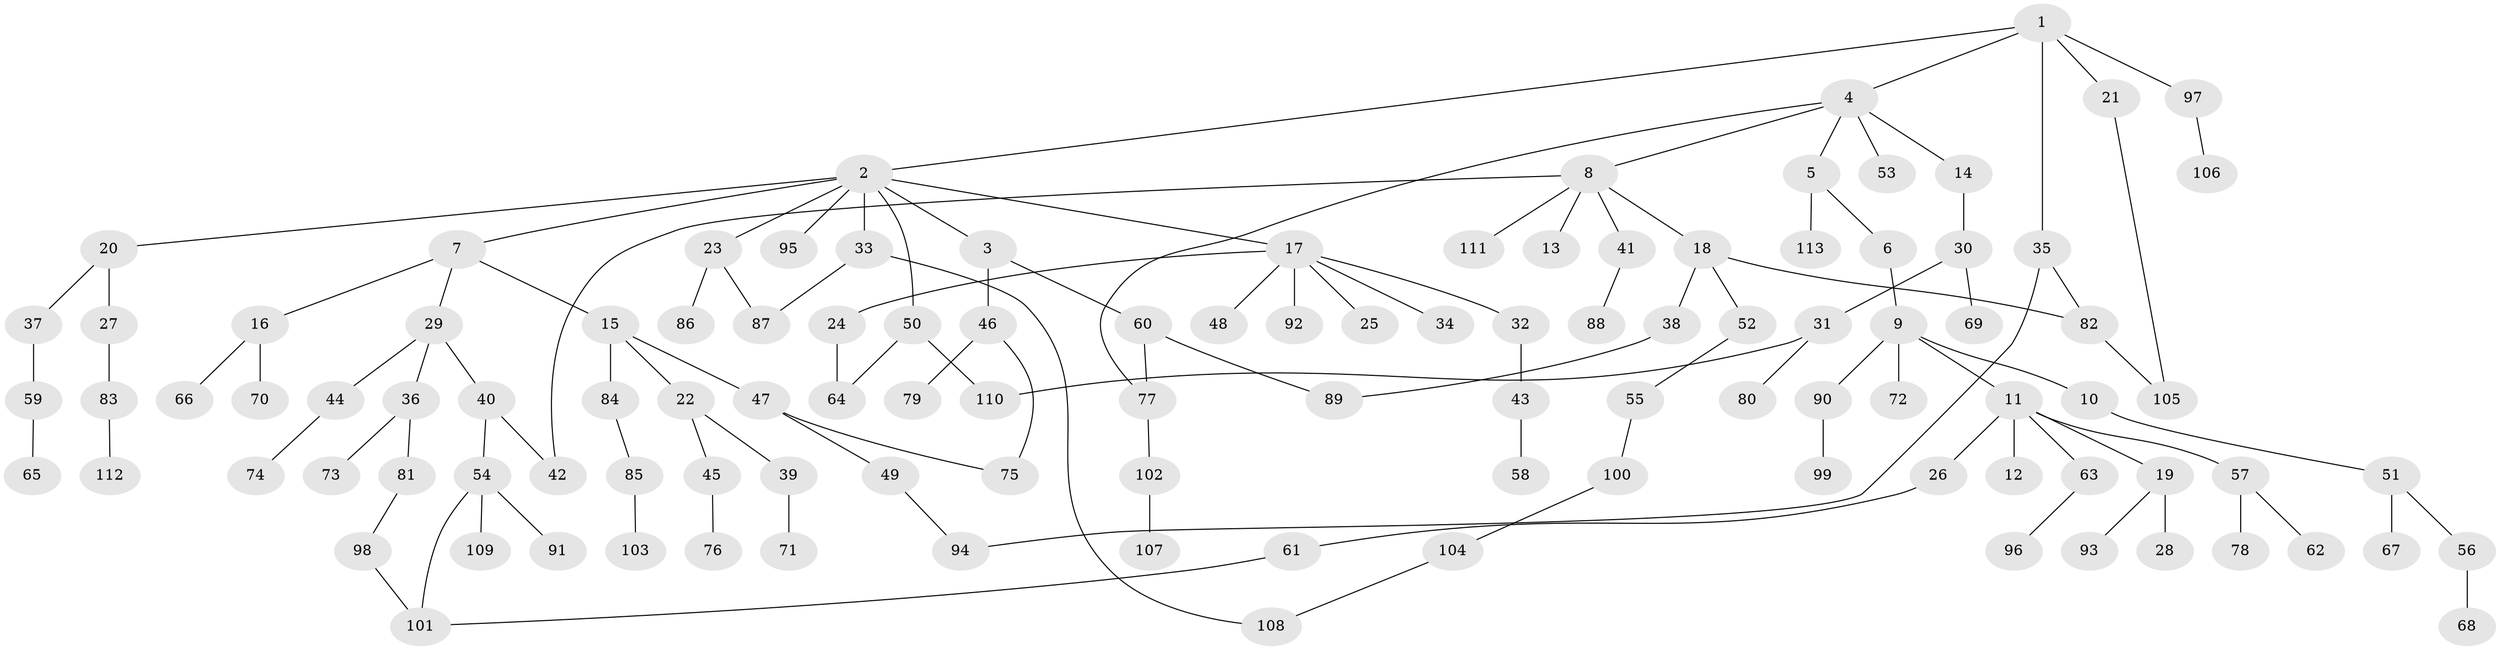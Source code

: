 // coarse degree distribution, {5: 0.06578947368421052, 8: 0.013157894736842105, 4: 0.05263157894736842, 3: 0.15789473684210525, 6: 0.039473684210526314, 1: 0.3815789473684211, 2: 0.2894736842105263}
// Generated by graph-tools (version 1.1) at 2025/41/03/06/25 10:41:25]
// undirected, 113 vertices, 125 edges
graph export_dot {
graph [start="1"]
  node [color=gray90,style=filled];
  1;
  2;
  3;
  4;
  5;
  6;
  7;
  8;
  9;
  10;
  11;
  12;
  13;
  14;
  15;
  16;
  17;
  18;
  19;
  20;
  21;
  22;
  23;
  24;
  25;
  26;
  27;
  28;
  29;
  30;
  31;
  32;
  33;
  34;
  35;
  36;
  37;
  38;
  39;
  40;
  41;
  42;
  43;
  44;
  45;
  46;
  47;
  48;
  49;
  50;
  51;
  52;
  53;
  54;
  55;
  56;
  57;
  58;
  59;
  60;
  61;
  62;
  63;
  64;
  65;
  66;
  67;
  68;
  69;
  70;
  71;
  72;
  73;
  74;
  75;
  76;
  77;
  78;
  79;
  80;
  81;
  82;
  83;
  84;
  85;
  86;
  87;
  88;
  89;
  90;
  91;
  92;
  93;
  94;
  95;
  96;
  97;
  98;
  99;
  100;
  101;
  102;
  103;
  104;
  105;
  106;
  107;
  108;
  109;
  110;
  111;
  112;
  113;
  1 -- 2;
  1 -- 4;
  1 -- 21;
  1 -- 35;
  1 -- 97;
  2 -- 3;
  2 -- 7;
  2 -- 17;
  2 -- 20;
  2 -- 23;
  2 -- 33;
  2 -- 50;
  2 -- 95;
  3 -- 46;
  3 -- 60;
  4 -- 5;
  4 -- 8;
  4 -- 14;
  4 -- 53;
  4 -- 77;
  5 -- 6;
  5 -- 113;
  6 -- 9;
  7 -- 15;
  7 -- 16;
  7 -- 29;
  8 -- 13;
  8 -- 18;
  8 -- 41;
  8 -- 42;
  8 -- 111;
  9 -- 10;
  9 -- 11;
  9 -- 72;
  9 -- 90;
  10 -- 51;
  11 -- 12;
  11 -- 19;
  11 -- 26;
  11 -- 57;
  11 -- 63;
  14 -- 30;
  15 -- 22;
  15 -- 47;
  15 -- 84;
  16 -- 66;
  16 -- 70;
  17 -- 24;
  17 -- 25;
  17 -- 32;
  17 -- 34;
  17 -- 48;
  17 -- 92;
  18 -- 38;
  18 -- 52;
  18 -- 82;
  19 -- 28;
  19 -- 93;
  20 -- 27;
  20 -- 37;
  21 -- 105;
  22 -- 39;
  22 -- 45;
  23 -- 86;
  23 -- 87;
  24 -- 64;
  26 -- 61;
  27 -- 83;
  29 -- 36;
  29 -- 40;
  29 -- 44;
  30 -- 31;
  30 -- 69;
  31 -- 80;
  31 -- 110;
  32 -- 43;
  33 -- 87;
  33 -- 108;
  35 -- 94;
  35 -- 82;
  36 -- 73;
  36 -- 81;
  37 -- 59;
  38 -- 89;
  39 -- 71;
  40 -- 54;
  40 -- 42;
  41 -- 88;
  43 -- 58;
  44 -- 74;
  45 -- 76;
  46 -- 75;
  46 -- 79;
  47 -- 49;
  47 -- 75;
  49 -- 94;
  50 -- 110;
  50 -- 64;
  51 -- 56;
  51 -- 67;
  52 -- 55;
  54 -- 91;
  54 -- 109;
  54 -- 101;
  55 -- 100;
  56 -- 68;
  57 -- 62;
  57 -- 78;
  59 -- 65;
  60 -- 89;
  60 -- 77;
  61 -- 101;
  63 -- 96;
  77 -- 102;
  81 -- 98;
  82 -- 105;
  83 -- 112;
  84 -- 85;
  85 -- 103;
  90 -- 99;
  97 -- 106;
  98 -- 101;
  100 -- 104;
  102 -- 107;
  104 -- 108;
}
